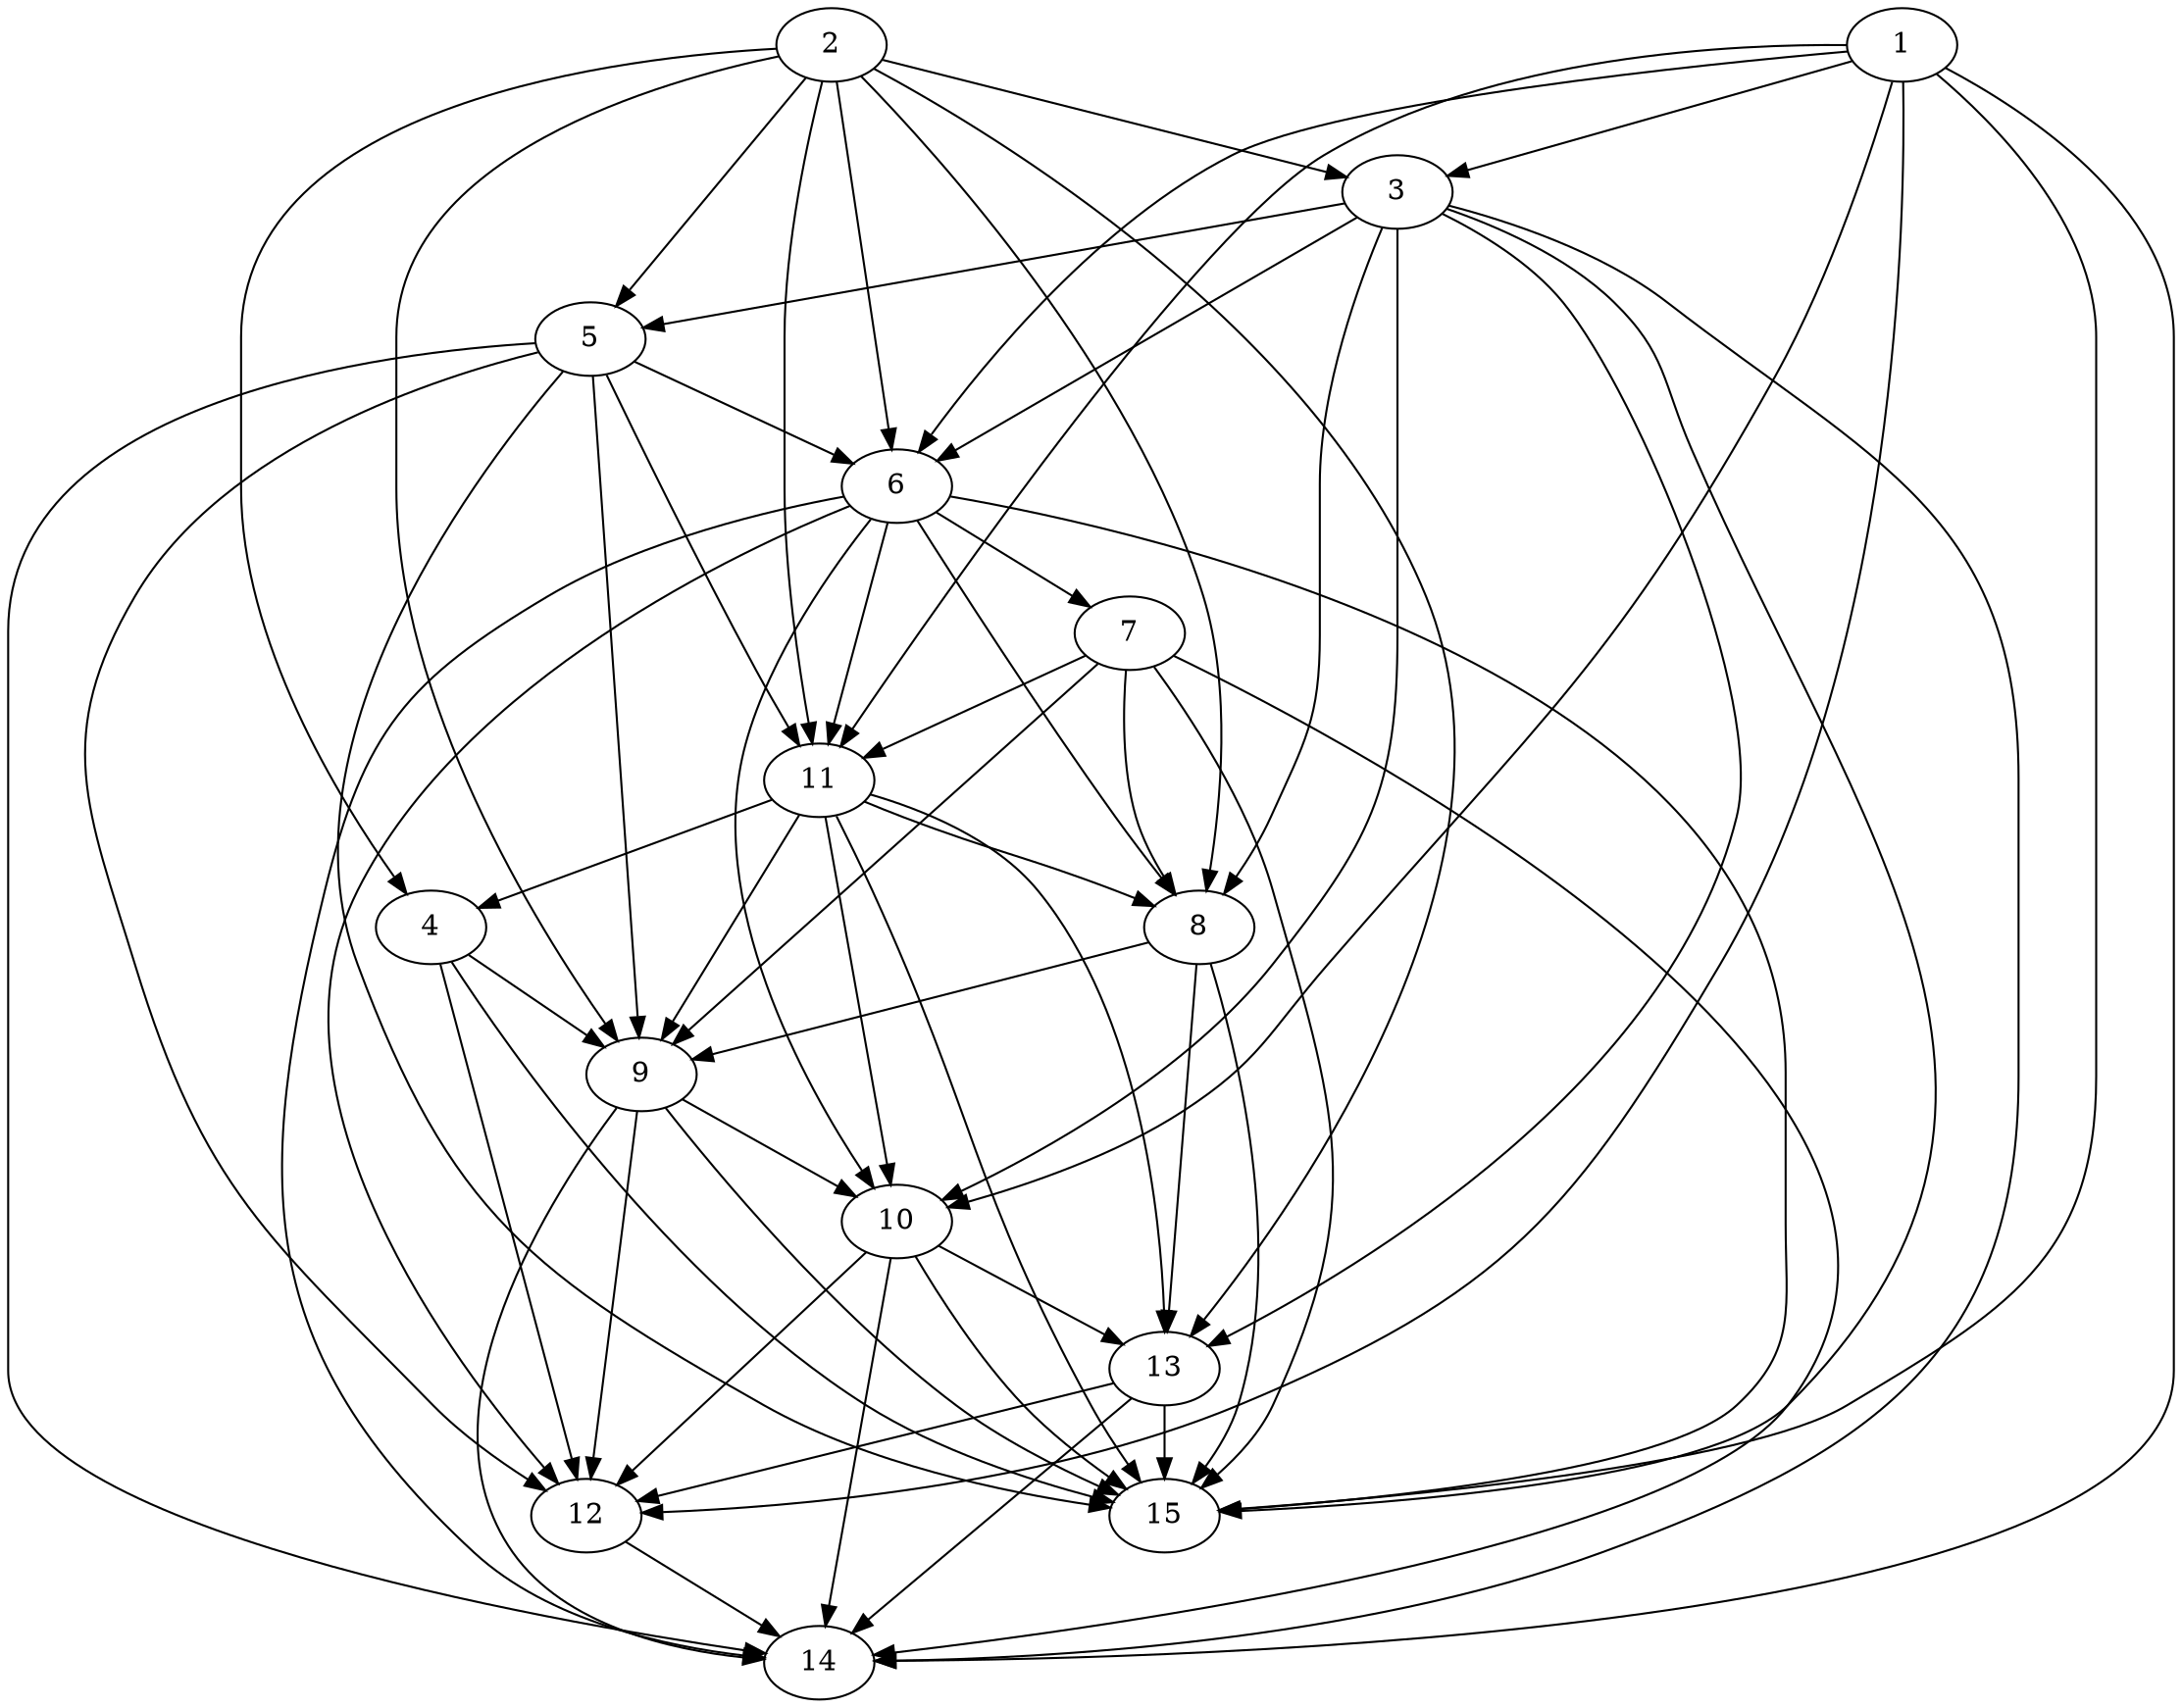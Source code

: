 digraph "src/../output/lab2/matrix-3/graph.gv" {
	1
	2
	3
	4
	5
	6
	7
	8
	9
	10
	11
	12
	13
	14
	15
	1 -> 3
	1 -> 6
	1 -> 10
	1 -> 11
	1 -> 12
	1 -> 14
	1 -> 15
	2 -> 3
	2 -> 4
	2 -> 5
	2 -> 6
	2 -> 8
	2 -> 9
	2 -> 11
	2 -> 13
	3 -> 5
	3 -> 6
	3 -> 8
	3 -> 10
	3 -> 13
	3 -> 14
	3 -> 15
	4 -> 9
	4 -> 12
	4 -> 15
	5 -> 6
	5 -> 9
	5 -> 11
	5 -> 12
	5 -> 14
	5 -> 15
	6 -> 7
	6 -> 8
	6 -> 10
	6 -> 11
	6 -> 12
	6 -> 14
	6 -> 15
	7 -> 8
	7 -> 9
	7 -> 11
	7 -> 14
	7 -> 15
	8 -> 9
	8 -> 13
	8 -> 15
	9 -> 10
	9 -> 12
	9 -> 14
	9 -> 15
	10 -> 12
	10 -> 13
	10 -> 14
	10 -> 15
	11 -> 4
	11 -> 8
	11 -> 9
	11 -> 10
	11 -> 13
	11 -> 15
	12 -> 14
	13 -> 12
	13 -> 14
	13 -> 15
}
